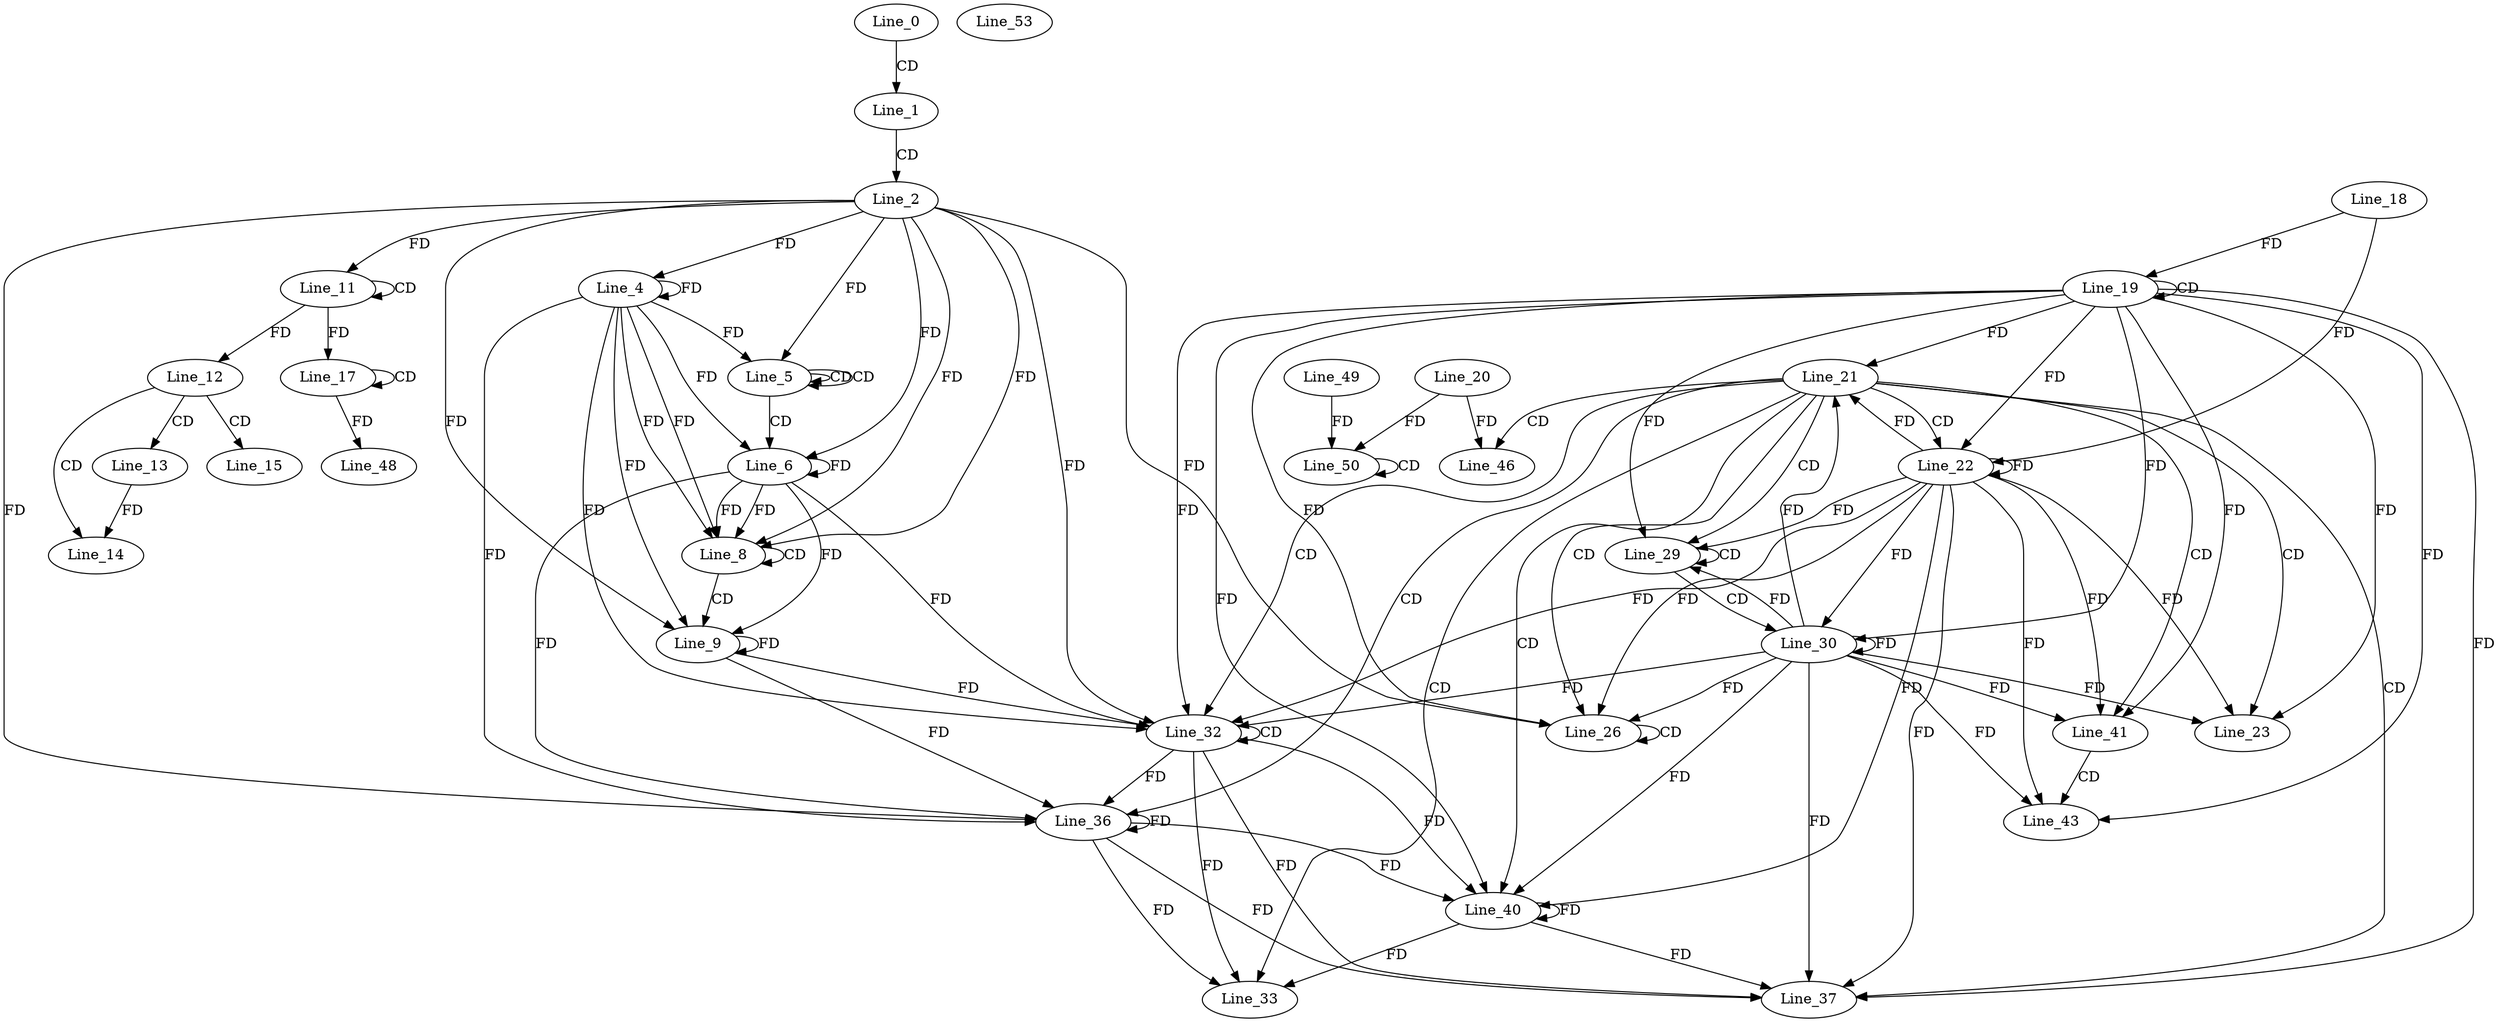 digraph G {
  Line_0;
  Line_1;
  Line_2;
  Line_4;
  Line_4;
  Line_5;
  Line_5;
  Line_5;
  Line_6;
  Line_8;
  Line_8;
  Line_9;
  Line_9;
  Line_9;
  Line_11;
  Line_11;
  Line_12;
  Line_13;
  Line_14;
  Line_15;
  Line_17;
  Line_17;
  Line_19;
  Line_19;
  Line_18;
  Line_21;
  Line_22;
  Line_22;
  Line_23;
  Line_26;
  Line_26;
  Line_26;
  Line_29;
  Line_29;
  Line_29;
  Line_29;
  Line_30;
  Line_32;
  Line_32;
  Line_33;
  Line_36;
  Line_36;
  Line_37;
  Line_37;
  Line_40;
  Line_40;
  Line_41;
  Line_41;
  Line_43;
  Line_43;
  Line_46;
  Line_20;
  Line_48;
  Line_50;
  Line_50;
  Line_49;
  Line_53;
  Line_0 -> Line_1 [ label="CD" ];
  Line_1 -> Line_2 [ label="CD" ];
  Line_2 -> Line_4 [ label="FD" ];
  Line_4 -> Line_4 [ label="FD" ];
  Line_5 -> Line_5 [ label="CD" ];
  Line_5 -> Line_5 [ label="CD" ];
  Line_2 -> Line_5 [ label="FD" ];
  Line_4 -> Line_5 [ label="FD" ];
  Line_5 -> Line_6 [ label="CD" ];
  Line_2 -> Line_6 [ label="FD" ];
  Line_4 -> Line_6 [ label="FD" ];
  Line_6 -> Line_6 [ label="FD" ];
  Line_2 -> Line_8 [ label="FD" ];
  Line_4 -> Line_8 [ label="FD" ];
  Line_6 -> Line_8 [ label="FD" ];
  Line_8 -> Line_8 [ label="CD" ];
  Line_2 -> Line_8 [ label="FD" ];
  Line_4 -> Line_8 [ label="FD" ];
  Line_6 -> Line_8 [ label="FD" ];
  Line_8 -> Line_9 [ label="CD" ];
  Line_2 -> Line_9 [ label="FD" ];
  Line_4 -> Line_9 [ label="FD" ];
  Line_6 -> Line_9 [ label="FD" ];
  Line_9 -> Line_9 [ label="FD" ];
  Line_11 -> Line_11 [ label="CD" ];
  Line_2 -> Line_11 [ label="FD" ];
  Line_11 -> Line_12 [ label="FD" ];
  Line_12 -> Line_13 [ label="CD" ];
  Line_12 -> Line_14 [ label="CD" ];
  Line_13 -> Line_14 [ label="FD" ];
  Line_12 -> Line_15 [ label="CD" ];
  Line_17 -> Line_17 [ label="CD" ];
  Line_11 -> Line_17 [ label="FD" ];
  Line_19 -> Line_19 [ label="CD" ];
  Line_18 -> Line_19 [ label="FD" ];
  Line_19 -> Line_21 [ label="FD" ];
  Line_21 -> Line_22 [ label="CD" ];
  Line_22 -> Line_22 [ label="FD" ];
  Line_19 -> Line_22 [ label="FD" ];
  Line_18 -> Line_22 [ label="FD" ];
  Line_21 -> Line_23 [ label="CD" ];
  Line_22 -> Line_23 [ label="FD" ];
  Line_19 -> Line_23 [ label="FD" ];
  Line_21 -> Line_26 [ label="CD" ];
  Line_26 -> Line_26 [ label="CD" ];
  Line_22 -> Line_26 [ label="FD" ];
  Line_19 -> Line_26 [ label="FD" ];
  Line_2 -> Line_26 [ label="FD" ];
  Line_21 -> Line_29 [ label="CD" ];
  Line_22 -> Line_29 [ label="FD" ];
  Line_19 -> Line_29 [ label="FD" ];
  Line_29 -> Line_29 [ label="CD" ];
  Line_29 -> Line_30 [ label="CD" ];
  Line_22 -> Line_30 [ label="FD" ];
  Line_30 -> Line_30 [ label="FD" ];
  Line_19 -> Line_30 [ label="FD" ];
  Line_21 -> Line_32 [ label="CD" ];
  Line_32 -> Line_32 [ label="CD" ];
  Line_22 -> Line_32 [ label="FD" ];
  Line_30 -> Line_32 [ label="FD" ];
  Line_19 -> Line_32 [ label="FD" ];
  Line_2 -> Line_32 [ label="FD" ];
  Line_4 -> Line_32 [ label="FD" ];
  Line_6 -> Line_32 [ label="FD" ];
  Line_9 -> Line_32 [ label="FD" ];
  Line_21 -> Line_33 [ label="CD" ];
  Line_32 -> Line_33 [ label="FD" ];
  Line_21 -> Line_36 [ label="CD" ];
  Line_32 -> Line_36 [ label="FD" ];
  Line_36 -> Line_36 [ label="FD" ];
  Line_2 -> Line_36 [ label="FD" ];
  Line_4 -> Line_36 [ label="FD" ];
  Line_6 -> Line_36 [ label="FD" ];
  Line_9 -> Line_36 [ label="FD" ];
  Line_21 -> Line_37 [ label="CD" ];
  Line_32 -> Line_37 [ label="FD" ];
  Line_36 -> Line_37 [ label="FD" ];
  Line_22 -> Line_37 [ label="FD" ];
  Line_30 -> Line_37 [ label="FD" ];
  Line_19 -> Line_37 [ label="FD" ];
  Line_21 -> Line_40 [ label="CD" ];
  Line_32 -> Line_40 [ label="FD" ];
  Line_36 -> Line_40 [ label="FD" ];
  Line_40 -> Line_40 [ label="FD" ];
  Line_22 -> Line_40 [ label="FD" ];
  Line_30 -> Line_40 [ label="FD" ];
  Line_19 -> Line_40 [ label="FD" ];
  Line_21 -> Line_41 [ label="CD" ];
  Line_22 -> Line_41 [ label="FD" ];
  Line_30 -> Line_41 [ label="FD" ];
  Line_19 -> Line_41 [ label="FD" ];
  Line_41 -> Line_43 [ label="CD" ];
  Line_22 -> Line_43 [ label="FD" ];
  Line_30 -> Line_43 [ label="FD" ];
  Line_19 -> Line_43 [ label="FD" ];
  Line_21 -> Line_46 [ label="CD" ];
  Line_20 -> Line_46 [ label="FD" ];
  Line_17 -> Line_48 [ label="FD" ];
  Line_50 -> Line_50 [ label="CD" ];
  Line_20 -> Line_50 [ label="FD" ];
  Line_49 -> Line_50 [ label="FD" ];
  Line_22 -> Line_21 [ label="FD" ];
  Line_30 -> Line_21 [ label="FD" ];
  Line_30 -> Line_23 [ label="FD" ];
  Line_30 -> Line_26 [ label="FD" ];
  Line_30 -> Line_29 [ label="FD" ];
  Line_36 -> Line_33 [ label="FD" ];
  Line_40 -> Line_33 [ label="FD" ];
  Line_40 -> Line_37 [ label="FD" ];
}
